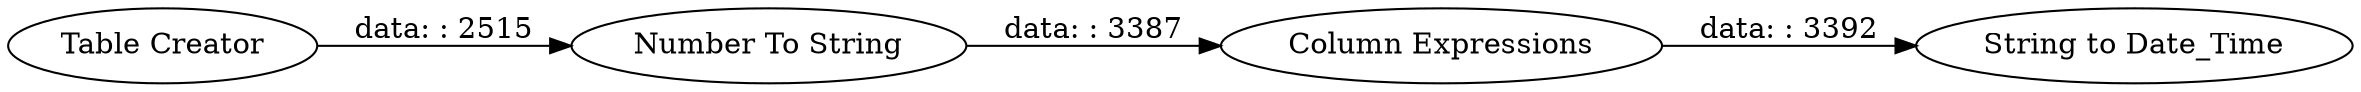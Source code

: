 digraph {
	"8117195565936478593_2" [label="Number To String"]
	"8117195565936478593_3" [label="String to Date_Time"]
	"8117195565936478593_1" [label="Table Creator"]
	"8117195565936478593_4" [label="Column Expressions"]
	"8117195565936478593_2" -> "8117195565936478593_4" [label="data: : 3387"]
	"8117195565936478593_4" -> "8117195565936478593_3" [label="data: : 3392"]
	"8117195565936478593_1" -> "8117195565936478593_2" [label="data: : 2515"]
	rankdir=LR
}
